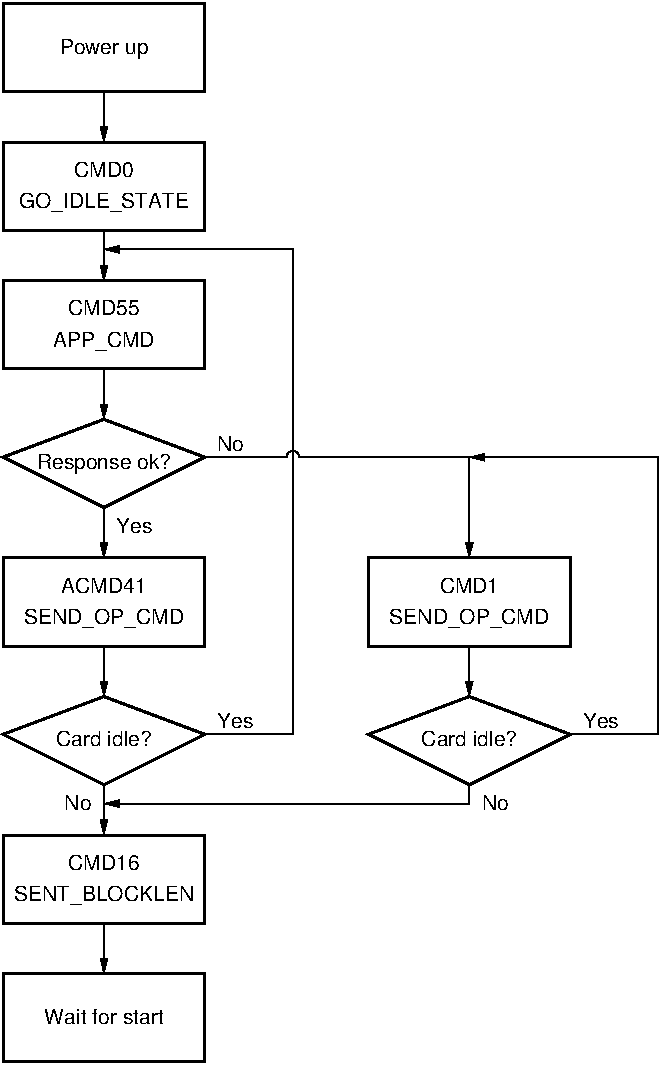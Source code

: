 #FIG 3.2
Landscape
Center
Metric
A4      
65.00
Single
-2
1200 2
5 1 0 1 0 7 50 0 -1 0.000 0 0 0 0 5130.000 6030.000 5085 6030 5130 5985 5175 6030
6 3015 2745 4545 3465
2 2 0 2 0 7 50 0 -1 0.000 0 0 -1 0 0 5
	 3060 2790 4500 2790 4500 3420 3060 3420 3060 2790
4 1 0 50 0 16 10 0.0000 4 135 540 3780 3150 Power up\001
-6
6 3015 3735 4545 4455
6 3285 3892 4275 4297
4 1 0 50 0 16 10 0.0000 4 105 360 3780 4027 CMD0\001
4 1 0 50 0 16 10 0.0000 4 120 975 3780 4252 GO_IDLE_STATE\001
-6
2 2 0 2 0 7 50 0 -1 0.000 0 0 -1 0 0 5
	 3060 3780 4500 3780 4500 4410 3060 4410 3060 3780
-6
6 3015 4725 4545 5445
6 3465 4905 4095 5265
4 1 0 50 0 16 10 0.0000 4 105 435 3780 5017 CMD55\001
4 1 0 50 0 16 10 0.0000 4 120 585 3780 5242 APP_CMD\001
-6
2 2 0 2 0 7 50 0 -1 0.000 0 0 -1 0 0 5
	 3060 4770 4500 4770 4500 5400 3060 5400 3060 4770
-6
6 3015 5715 4545 6435
2 3 0 2 0 7 50 0 -1 0.000 0 0 -1 0 0 5
	 3780 5760 4500 6030 3780 6390 3060 6030 3780 5760
4 1 0 50 0 16 10 0.0000 4 135 825 3780 6112 Response ok?\001
-6
6 3015 6705 4545 7425
6 3285 6840 4275 7245
4 1 0 50 0 16 10 0.0000 4 120 510 3780 6997 ACMD41\001
4 1 0 50 0 16 10 0.0000 4 120 930 3780 7222 SEND_OP_CMD\001
-6
2 2 0 2 0 7 50 0 -1 0.000 0 0 -1 0 0 5
	 3060 6750 4500 6750 4500 7380 3060 7380 3060 6750
-6
6 3015 7695 4545 8415
2 3 0 2 0 7 50 0 -1 0.000 0 0 -1 0 0 5
	 3780 7740 4500 8010 3780 8370 3060 8010 3780 7740
4 1 0 50 0 16 10 0.0000 4 120 600 3780 8092 Card idle?\001
-6
6 5625 6705 7155 7425
6 5895 6840 6885 7245
4 1 0 50 0 16 10 0.0000 4 120 360 6390 6997 CMD1\001
4 1 0 50 0 16 10 0.0000 4 120 930 6390 7222 SEND_OP_CMD\001
-6
2 2 0 2 0 7 50 0 -1 0.000 0 0 -1 0 0 5
	 5670 6750 7110 6750 7110 7380 5670 7380 5670 6750
-6
6 5625 7695 7155 8415
2 3 0 2 0 7 50 0 -1 0.000 0 0 -1 0 0 5
	 6390 7740 7110 8010 6390 8370 5670 8010 6390 7740
4 1 0 50 0 16 10 0.0000 4 120 600 6390 8092 Card idle?\001
-6
6 3015 8685 4545 9405
6 3240 8820 4320 9225
4 1 0 50 0 16 10 0.0000 4 120 435 3780 8977 CMD16\001
4 1 0 50 0 16 10 0.0000 4 120 1035 3780 9202 SENT_BLOCKLEN\001
-6
2 2 0 2 0 7 50 0 -1 0.000 0 0 -1 0 0 5
	 3060 8730 4500 8730 4500 9360 3060 9360 3060 8730
-6
6 3015 9675 4545 10395
2 2 0 2 0 7 50 0 -1 0.000 0 0 -1 0 0 5
	 3060 9720 4500 9720 4500 10350 3060 10350 3060 9720
4 1 0 50 0 16 10 0.0000 4 120 705 3780 10080 Wait for start\001
-6
2 1 0 1 0 7 50 0 -1 0.000 0 0 -1 1 0 2
	1 1 1.00 45.00 90.00
	 3780 3420 3780 3780
2 1 0 1 0 7 50 0 -1 0.000 0 0 -1 1 0 2
	1 1 1.00 45.00 90.00
	 3780 4410 3780 4770
2 1 0 1 0 7 50 0 -1 0.000 0 0 -1 1 0 2
	1 1 1.00 45.00 90.00
	 3780 5400 3780 5760
2 1 0 1 0 7 50 0 -1 0.000 0 0 -1 1 0 2
	1 1 1.00 45.00 90.00
	 3780 6390 3780 6750
2 1 0 1 0 7 50 0 -1 0.000 0 0 -1 1 0 2
	1 1 1.00 45.00 90.00
	 3780 7380 3780 7740
2 1 0 1 0 7 50 0 -1 0.000 0 0 -1 1 0 4
	1 1 1.00 45.00 90.00
	 4500 8010 5130 8010 5130 4545 3780 4545
2 1 0 1 0 7 50 0 -1 0.000 0 0 -1 1 0 3
	1 1 1.00 45.00 90.00
	 5175 6030 6390 6030 6390 6750
2 1 0 1 0 7 50 0 -1 0.000 0 0 -1 1 0 2
	1 1 1.00 45.00 90.00
	 6390 7380 6390 7740
2 1 0 1 0 7 50 0 -1 0.000 0 0 -1 1 0 4
	1 1 1.00 45.00 90.00
	 7110 8010 7740 8010 7740 6030 6390 6030
2 1 0 1 0 7 50 0 -1 0.000 0 0 -1 0 0 2
	 4500 6030 5085 6030
2 1 0 1 0 7 50 0 -1 0.000 0 0 -1 1 0 2
	1 1 1.00 45.00 90.00
	 3780 8370 3780 8730
2 1 0 1 0 7 50 0 -1 0.000 0 0 -1 1 0 3
	1 1 1.00 45.00 90.00
	 6390 8370 6390 8505 3780 8505
2 1 0 1 0 7 50 0 -1 0.000 0 0 -1 1 0 2
	1 1 1.00 45.00 90.00
	 3780 9360 3780 9720
4 0 0 50 0 16 10 0.0000 4 105 210 4590 7965 Yes\001
4 0 0 50 0 16 10 0.0000 4 105 210 3870 6570 Yes\001
4 0 0 50 0 16 10 0.0000 4 105 165 4590 5985 No\001
4 0 0 50 0 16 10 0.0000 4 105 210 7200 7965 Yes\001
4 0 0 50 0 16 10 0.0000 4 105 165 6480 8550 No\001
4 2 0 50 0 16 10 0.0000 4 105 165 3690 8550 No\001
